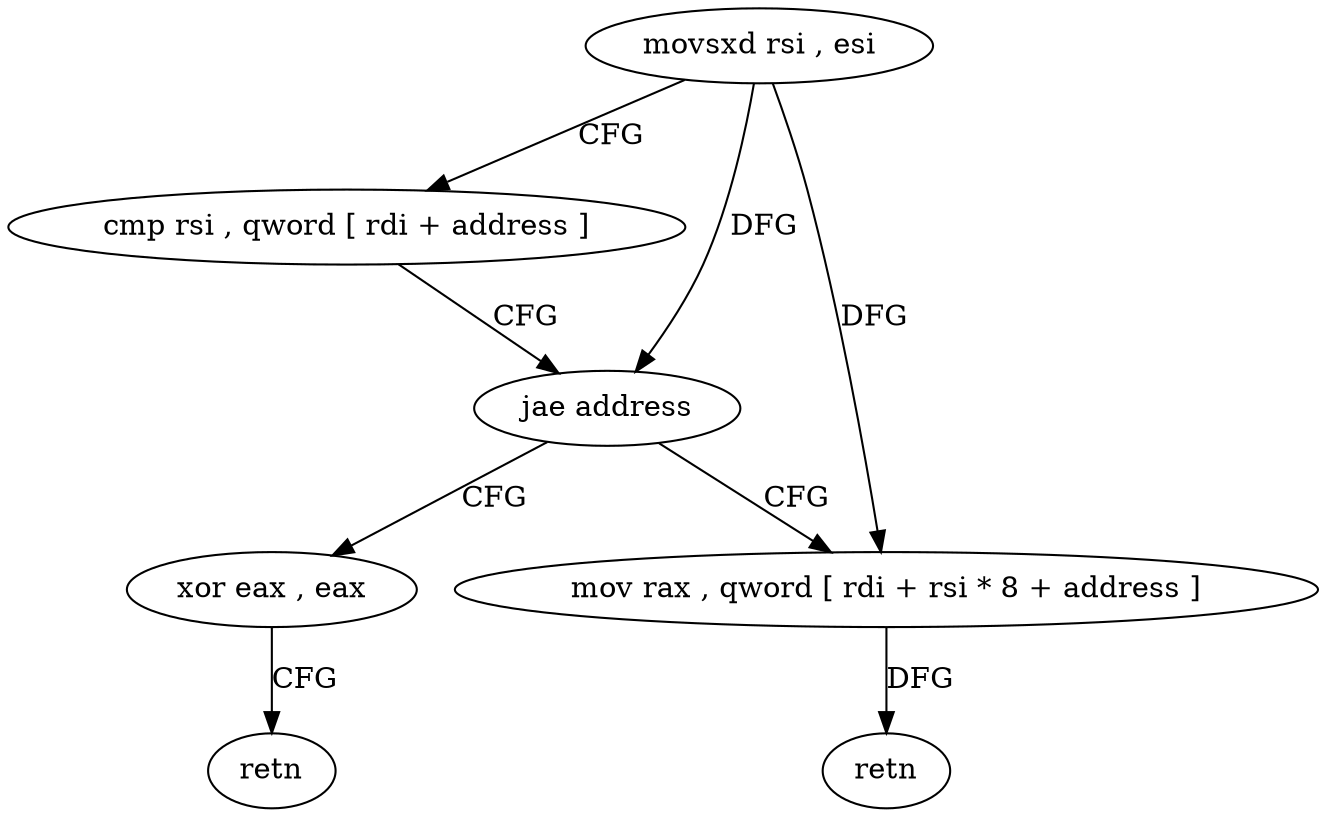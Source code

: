 digraph "func" {
"123728" [label = "movsxd rsi , esi" ]
"123731" [label = "cmp rsi , qword [ rdi + address ]" ]
"123735" [label = "jae address" ]
"123744" [label = "xor eax , eax" ]
"123737" [label = "mov rax , qword [ rdi + rsi * 8 + address ]" ]
"123746" [label = "retn" ]
"123742" [label = "retn" ]
"123728" -> "123731" [ label = "CFG" ]
"123728" -> "123735" [ label = "DFG" ]
"123728" -> "123737" [ label = "DFG" ]
"123731" -> "123735" [ label = "CFG" ]
"123735" -> "123744" [ label = "CFG" ]
"123735" -> "123737" [ label = "CFG" ]
"123744" -> "123746" [ label = "CFG" ]
"123737" -> "123742" [ label = "DFG" ]
}
